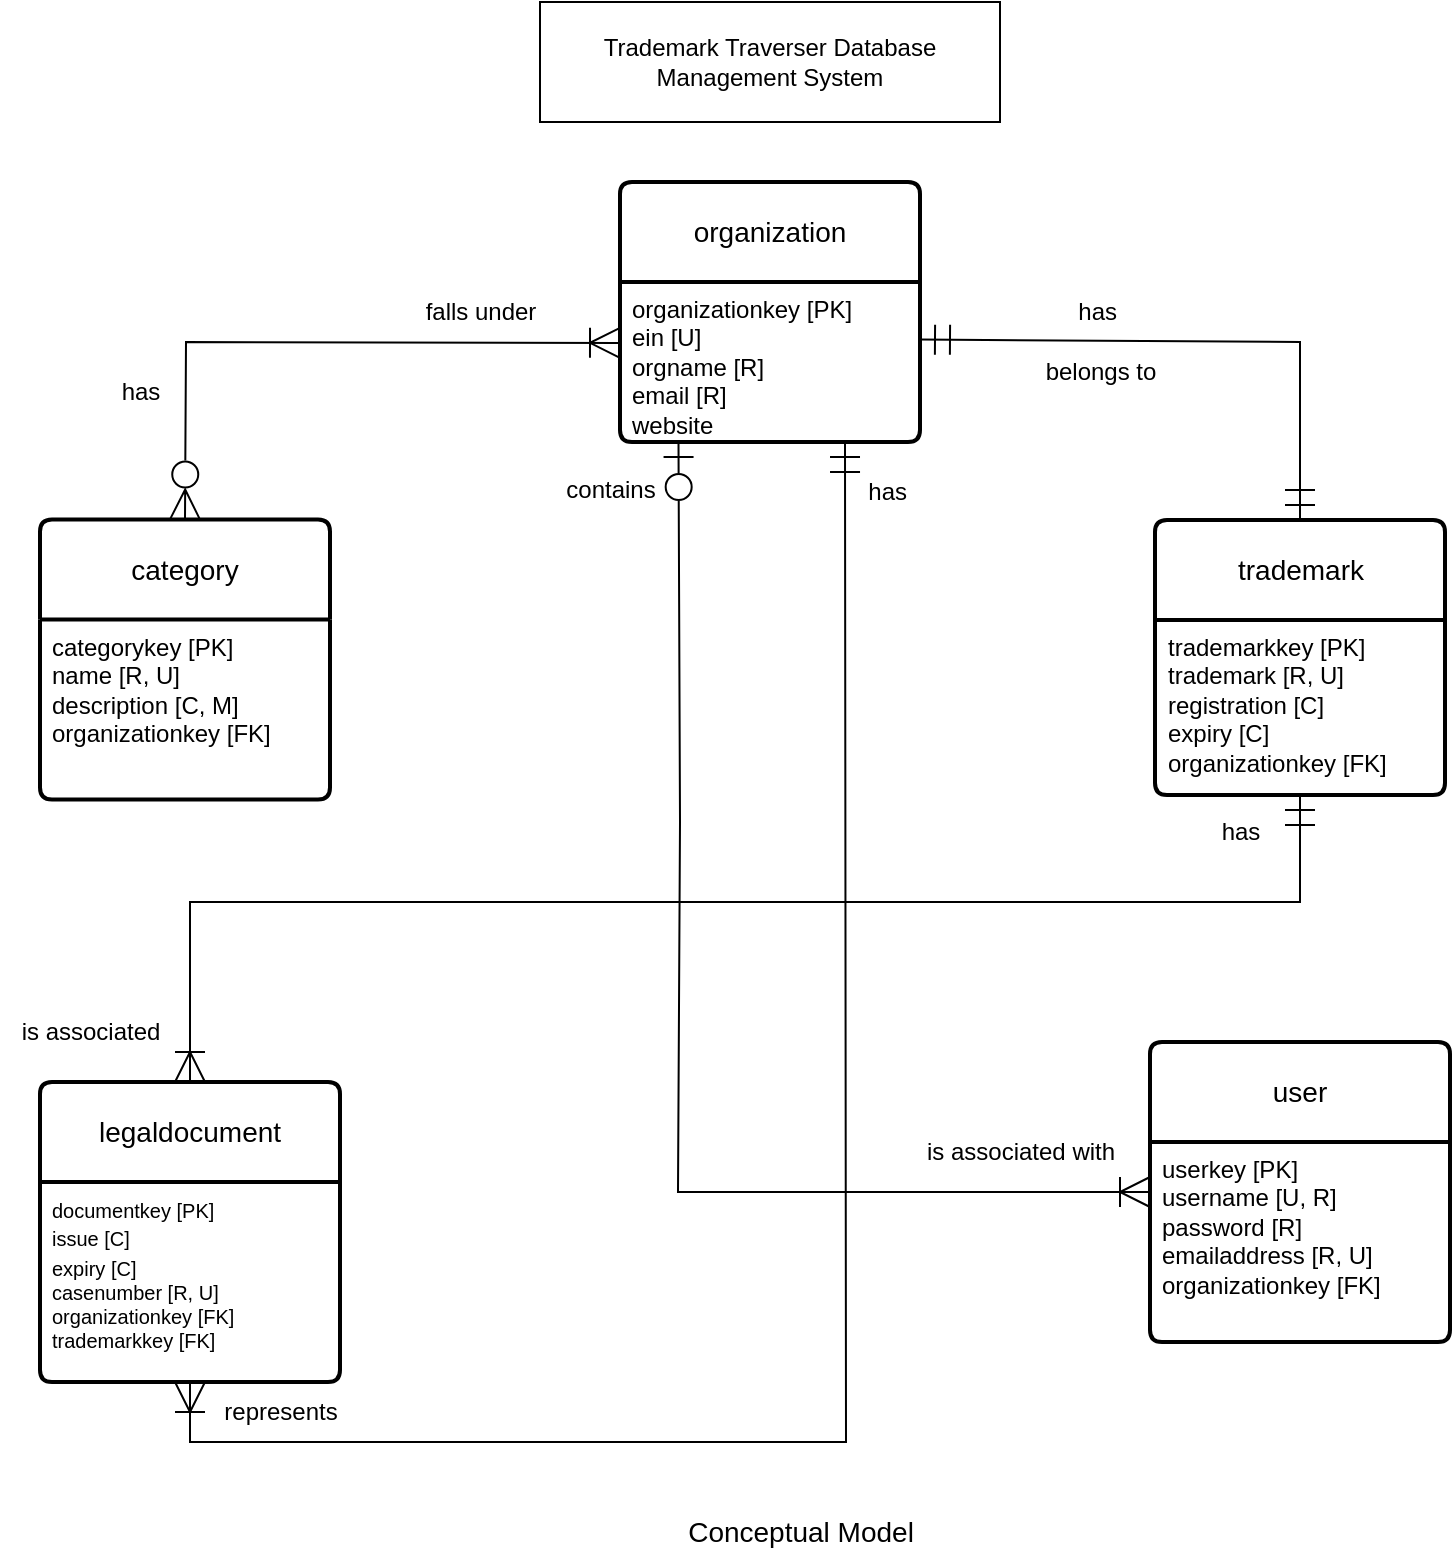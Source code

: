 <mxfile version="27.0.9">
  <diagram id="R2lEEEUBdFMjLlhIrx00" name="Page-1">
    <mxGraphModel dx="1042" dy="1822" grid="1" gridSize="10" guides="1" tooltips="1" connect="1" arrows="1" fold="1" page="1" pageScale="1" pageWidth="850" pageHeight="1100" math="0" shadow="0" extFonts="Permanent Marker^https://fonts.googleapis.com/css?family=Permanent+Marker">
      <root>
        <mxCell id="0" />
        <mxCell id="1" parent="0" />
        <mxCell id="-DFjEMZiDAIH7Pz5Sr5s-1" value="organization" style="swimlane;childLayout=stackLayout;horizontal=1;startSize=50;horizontalStack=0;rounded=1;fontSize=14;fontStyle=0;strokeWidth=2;resizeParent=0;resizeLast=1;shadow=0;dashed=0;align=center;arcSize=4;whiteSpace=wrap;html=1;" parent="1" vertex="1">
          <mxGeometry x="360" y="30" width="150" height="130" as="geometry" />
        </mxCell>
        <mxCell id="-DFjEMZiDAIH7Pz5Sr5s-2" value="organizationkey [PK]&lt;br&gt;ein [U]&lt;br&gt;orgname [R]&lt;br&gt;email [R]&lt;br&gt;website&amp;nbsp;" style="align=left;strokeColor=none;fillColor=none;spacingLeft=4;fontSize=12;verticalAlign=top;resizable=0;rotatable=0;part=1;html=1;" parent="-DFjEMZiDAIH7Pz5Sr5s-1" vertex="1">
          <mxGeometry y="50" width="150" height="80" as="geometry" />
        </mxCell>
        <mxCell id="-DFjEMZiDAIH7Pz5Sr5s-5" value="trademark" style="swimlane;childLayout=stackLayout;horizontal=1;startSize=50;horizontalStack=0;rounded=1;fontSize=14;fontStyle=0;strokeWidth=2;resizeParent=0;resizeLast=1;shadow=0;dashed=0;align=center;arcSize=4;whiteSpace=wrap;html=1;" parent="1" vertex="1">
          <mxGeometry x="627.5" y="199" width="145" height="137.5" as="geometry" />
        </mxCell>
        <mxCell id="y8T7dQpSe2Xx7qKuwX4q-5" value="trademarkkey [PK]&lt;br&gt;trademark [R, U]&lt;br&gt;registration [C]&lt;br&gt;expiry [C]&lt;br&gt;organizationkey [FK]" style="align=left;strokeColor=none;fillColor=none;spacingLeft=4;fontSize=12;verticalAlign=top;resizable=0;rotatable=0;part=1;html=1;" parent="-DFjEMZiDAIH7Pz5Sr5s-5" vertex="1">
          <mxGeometry y="50" width="145" height="87.5" as="geometry" />
        </mxCell>
        <mxCell id="-DFjEMZiDAIH7Pz5Sr5s-7" value="legaldocument" style="swimlane;childLayout=stackLayout;horizontal=1;startSize=50;horizontalStack=0;rounded=1;fontSize=14;fontStyle=0;strokeWidth=2;resizeParent=0;resizeLast=1;shadow=0;dashed=0;align=center;arcSize=4;whiteSpace=wrap;html=1;" parent="1" vertex="1">
          <mxGeometry x="70" y="480" width="150" height="150" as="geometry" />
        </mxCell>
        <mxCell id="-DFjEMZiDAIH7Pz5Sr5s-8" value="&lt;font style=&quot;font-size: 10px;&quot;&gt;documentkey [PK]&lt;br&gt;issue [C]&lt;br&gt;expiry [C]&lt;/font&gt;&lt;div style=&quot;font-size: 10px;&quot;&gt;&lt;font style=&quot;font-size: 10px;&quot;&gt;casenumber [R, U]&lt;br&gt;organizationkey [FK]&lt;/font&gt;&lt;/div&gt;&lt;div style=&quot;font-size: 10px;&quot;&gt;&lt;font style=&quot;font-size: 10px;&quot;&gt;trademarkkey [FK]&lt;/font&gt;&lt;/div&gt;" style="align=left;strokeColor=none;fillColor=none;spacingLeft=4;fontSize=12;verticalAlign=top;resizable=0;rotatable=0;part=1;html=1;" parent="-DFjEMZiDAIH7Pz5Sr5s-7" vertex="1">
          <mxGeometry y="50" width="150" height="100" as="geometry" />
        </mxCell>
        <mxCell id="-DFjEMZiDAIH7Pz5Sr5s-9" value="category" style="swimlane;childLayout=stackLayout;horizontal=1;startSize=50;horizontalStack=0;rounded=1;fontSize=14;fontStyle=0;strokeWidth=2;resizeParent=0;resizeLast=1;shadow=0;dashed=0;align=center;arcSize=4;whiteSpace=wrap;html=1;" parent="1" vertex="1">
          <mxGeometry x="70" y="198.75" width="145" height="140" as="geometry" />
        </mxCell>
        <mxCell id="-DFjEMZiDAIH7Pz5Sr5s-10" value="categorykey [PK]&lt;br&gt;name [R, U]&lt;br&gt;description [C, M]&lt;br&gt;organizationkey [FK]" style="align=left;strokeColor=none;fillColor=none;spacingLeft=4;fontSize=12;verticalAlign=top;resizable=0;rotatable=0;part=1;html=1;" parent="-DFjEMZiDAIH7Pz5Sr5s-9" vertex="1">
          <mxGeometry y="50" width="145" height="90" as="geometry" />
        </mxCell>
        <mxCell id="-DFjEMZiDAIH7Pz5Sr5s-12" value="user" style="swimlane;childLayout=stackLayout;horizontal=1;startSize=50;horizontalStack=0;rounded=1;fontSize=14;fontStyle=0;strokeWidth=2;resizeParent=0;resizeLast=1;shadow=0;dashed=0;align=center;arcSize=4;whiteSpace=wrap;html=1;" parent="1" vertex="1">
          <mxGeometry x="625" y="460" width="150" height="150" as="geometry" />
        </mxCell>
        <mxCell id="-DFjEMZiDAIH7Pz5Sr5s-13" value="userkey [PK]&lt;br&gt;username [U, R]&lt;br&gt;password [R]&lt;br&gt;emailaddress [R, U]&lt;br&gt;organizationkey [FK]" style="align=left;strokeColor=none;fillColor=none;spacingLeft=4;fontSize=12;verticalAlign=top;resizable=0;rotatable=0;part=1;html=1;" parent="-DFjEMZiDAIH7Pz5Sr5s-12" vertex="1">
          <mxGeometry y="50" width="150" height="100" as="geometry" />
        </mxCell>
        <mxCell id="y8T7dQpSe2Xx7qKuwX4q-3" value="" style="endArrow=ERmandOne;html=1;rounded=0;exitX=1;exitY=0.36;exitDx=0;exitDy=0;exitPerimeter=0;startArrow=ERmandOne;startFill=0;jumpSize=11;targetPerimeterSpacing=9;sourcePerimeterSpacing=8;strokeWidth=1;endFill=0;entryX=0.5;entryY=0;entryDx=0;entryDy=0;endSize=13;startSize=13;" parent="1" source="-DFjEMZiDAIH7Pz5Sr5s-2" target="-DFjEMZiDAIH7Pz5Sr5s-5" edge="1">
          <mxGeometry width="50" height="50" relative="1" as="geometry">
            <mxPoint x="470" y="122.73" as="sourcePoint" />
            <mxPoint x="564.815" y="122.502" as="targetPoint" />
            <Array as="points">
              <mxPoint x="700" y="110" />
            </Array>
          </mxGeometry>
        </mxCell>
        <mxCell id="GsrGN23cM2aMst2ddtZQ-23" value="&lt;font style=&quot;font-size: 14px;&quot;&gt;Conceptual Model&lt;/font&gt;" style="text;html=1;align=center;verticalAlign=middle;resizable=0;points=[];autosize=1;strokeColor=none;fillColor=none;" parent="1" vertex="1">
          <mxGeometry x="380" y="690" width="140" height="30" as="geometry" />
        </mxCell>
        <mxCell id="zHdhFgsZa0hecAP6fTHH-1" value="" style="endArrow=ERoneToMany;html=1;rounded=0;exitX=0.5;exitY=0;exitDx=0;exitDy=0;entryX=-0.008;entryY=0.37;entryDx=0;entryDy=0;entryPerimeter=0;endSize=13;startSize=13;endFill=0;startArrow=ERzeroToMany;startFill=0;" parent="1" source="-DFjEMZiDAIH7Pz5Sr5s-9" edge="1">
          <mxGeometry width="50" height="50" relative="1" as="geometry">
            <mxPoint x="134.855" y="198.75" as="sourcePoint" />
            <mxPoint x="360.0" y="110.44" as="targetPoint" />
            <Array as="points">
              <mxPoint x="143" y="110" />
            </Array>
          </mxGeometry>
        </mxCell>
        <mxCell id="zHdhFgsZa0hecAP6fTHH-2" value="" style="endArrow=ERmandOne;html=1;rounded=0;exitX=0.5;exitY=0;exitDx=0;exitDy=0;entryX=0.5;entryY=1;entryDx=0;entryDy=0;endSize=13;startSize=13;endFill=0;startArrow=ERoneToMany;startFill=0;" parent="1" source="-DFjEMZiDAIH7Pz5Sr5s-7" target="y8T7dQpSe2Xx7qKuwX4q-5" edge="1">
          <mxGeometry width="50" height="50" relative="1" as="geometry">
            <mxPoint x="400" y="390" as="sourcePoint" />
            <mxPoint x="810" y="380" as="targetPoint" />
            <Array as="points">
              <mxPoint x="145" y="390" />
              <mxPoint x="700" y="390" />
            </Array>
          </mxGeometry>
        </mxCell>
        <mxCell id="zHdhFgsZa0hecAP6fTHH-3" value="" style="endArrow=ERzeroToOne;html=1;rounded=0;entryX=0.195;entryY=1;entryDx=0;entryDy=0;exitX=0;exitY=0.25;exitDx=0;exitDy=0;endSize=13;startSize=13;endFill=0;startArrow=ERoneToMany;startFill=0;entryPerimeter=0;" parent="1" source="-DFjEMZiDAIH7Pz5Sr5s-13" target="-DFjEMZiDAIH7Pz5Sr5s-2" edge="1">
          <mxGeometry width="50" height="50" relative="1" as="geometry">
            <mxPoint x="435" y="530" as="sourcePoint" />
            <mxPoint x="450" y="340" as="targetPoint" />
            <Array as="points">
              <mxPoint x="389" y="535" />
              <mxPoint x="390" y="350" />
            </Array>
          </mxGeometry>
        </mxCell>
        <mxCell id="zHdhFgsZa0hecAP6fTHH-5" value="" style="endArrow=ERoneToMany;html=1;rounded=0;entryX=0.5;entryY=1;entryDx=0;entryDy=0;exitX=0.75;exitY=1;exitDx=0;exitDy=0;endSize=13;startSize=13;endFill=0;startArrow=ERmandOne;startFill=0;" parent="1" source="-DFjEMZiDAIH7Pz5Sr5s-2" target="-DFjEMZiDAIH7Pz5Sr5s-8" edge="1">
          <mxGeometry width="50" height="50" relative="1" as="geometry">
            <mxPoint x="400" y="390" as="sourcePoint" />
            <mxPoint x="450" y="340" as="targetPoint" />
            <Array as="points">
              <mxPoint x="473" y="660" />
              <mxPoint x="145" y="660" />
            </Array>
          </mxGeometry>
        </mxCell>
        <mxCell id="zHdhFgsZa0hecAP6fTHH-7" value="has&amp;nbsp;" style="text;html=1;align=center;verticalAlign=middle;resizable=0;points=[];autosize=1;strokeColor=none;fillColor=none;" parent="1" vertex="1">
          <mxGeometry x="575" y="80" width="50" height="30" as="geometry" />
        </mxCell>
        <mxCell id="zHdhFgsZa0hecAP6fTHH-8" value="belongs to" style="text;html=1;align=center;verticalAlign=middle;resizable=0;points=[];autosize=1;strokeColor=none;fillColor=none;" parent="1" vertex="1">
          <mxGeometry x="560" y="110" width="80" height="30" as="geometry" />
        </mxCell>
        <mxCell id="zHdhFgsZa0hecAP6fTHH-9" value="has" style="text;html=1;align=center;verticalAlign=middle;resizable=0;points=[];autosize=1;strokeColor=none;fillColor=none;" parent="1" vertex="1">
          <mxGeometry x="650" y="340" width="40" height="30" as="geometry" />
        </mxCell>
        <mxCell id="zHdhFgsZa0hecAP6fTHH-10" value="is associated" style="text;html=1;align=center;verticalAlign=middle;resizable=0;points=[];autosize=1;strokeColor=none;fillColor=none;" parent="1" vertex="1">
          <mxGeometry x="50" y="440" width="90" height="30" as="geometry" />
        </mxCell>
        <mxCell id="zHdhFgsZa0hecAP6fTHH-11" value="has&amp;nbsp;" style="text;html=1;align=center;verticalAlign=middle;resizable=0;points=[];autosize=1;strokeColor=none;fillColor=none;" parent="1" vertex="1">
          <mxGeometry x="470" y="170" width="50" height="30" as="geometry" />
        </mxCell>
        <mxCell id="zHdhFgsZa0hecAP6fTHH-12" value="represents" style="text;html=1;align=center;verticalAlign=middle;resizable=0;points=[];autosize=1;strokeColor=none;fillColor=none;" parent="1" vertex="1">
          <mxGeometry x="150" y="630" width="80" height="30" as="geometry" />
        </mxCell>
        <mxCell id="zHdhFgsZa0hecAP6fTHH-13" value="falls under" style="text;html=1;align=center;verticalAlign=middle;resizable=0;points=[];autosize=1;strokeColor=none;fillColor=none;" parent="1" vertex="1">
          <mxGeometry x="250" y="80" width="80" height="30" as="geometry" />
        </mxCell>
        <mxCell id="zHdhFgsZa0hecAP6fTHH-14" value="has" style="text;html=1;align=center;verticalAlign=middle;resizable=0;points=[];autosize=1;strokeColor=none;fillColor=none;" parent="1" vertex="1">
          <mxGeometry x="100" y="120" width="40" height="30" as="geometry" />
        </mxCell>
        <mxCell id="zHdhFgsZa0hecAP6fTHH-15" value="is associated with" style="text;html=1;align=center;verticalAlign=middle;resizable=0;points=[];autosize=1;strokeColor=none;fillColor=none;" parent="1" vertex="1">
          <mxGeometry x="500" y="500" width="120" height="30" as="geometry" />
        </mxCell>
        <mxCell id="zHdhFgsZa0hecAP6fTHH-16" value="contains" style="text;html=1;align=center;verticalAlign=middle;resizable=0;points=[];autosize=1;strokeColor=none;fillColor=none;" parent="1" vertex="1">
          <mxGeometry x="320" y="168.75" width="70" height="30" as="geometry" />
        </mxCell>
        <mxCell id="IGOjUQjk2GTCFpAWiwP7-1" value="Trademark Traverser Database Management System" style="rounded=0;whiteSpace=wrap;html=1;" parent="1" vertex="1">
          <mxGeometry x="320" y="-60" width="230" height="60" as="geometry" />
        </mxCell>
      </root>
    </mxGraphModel>
  </diagram>
</mxfile>
